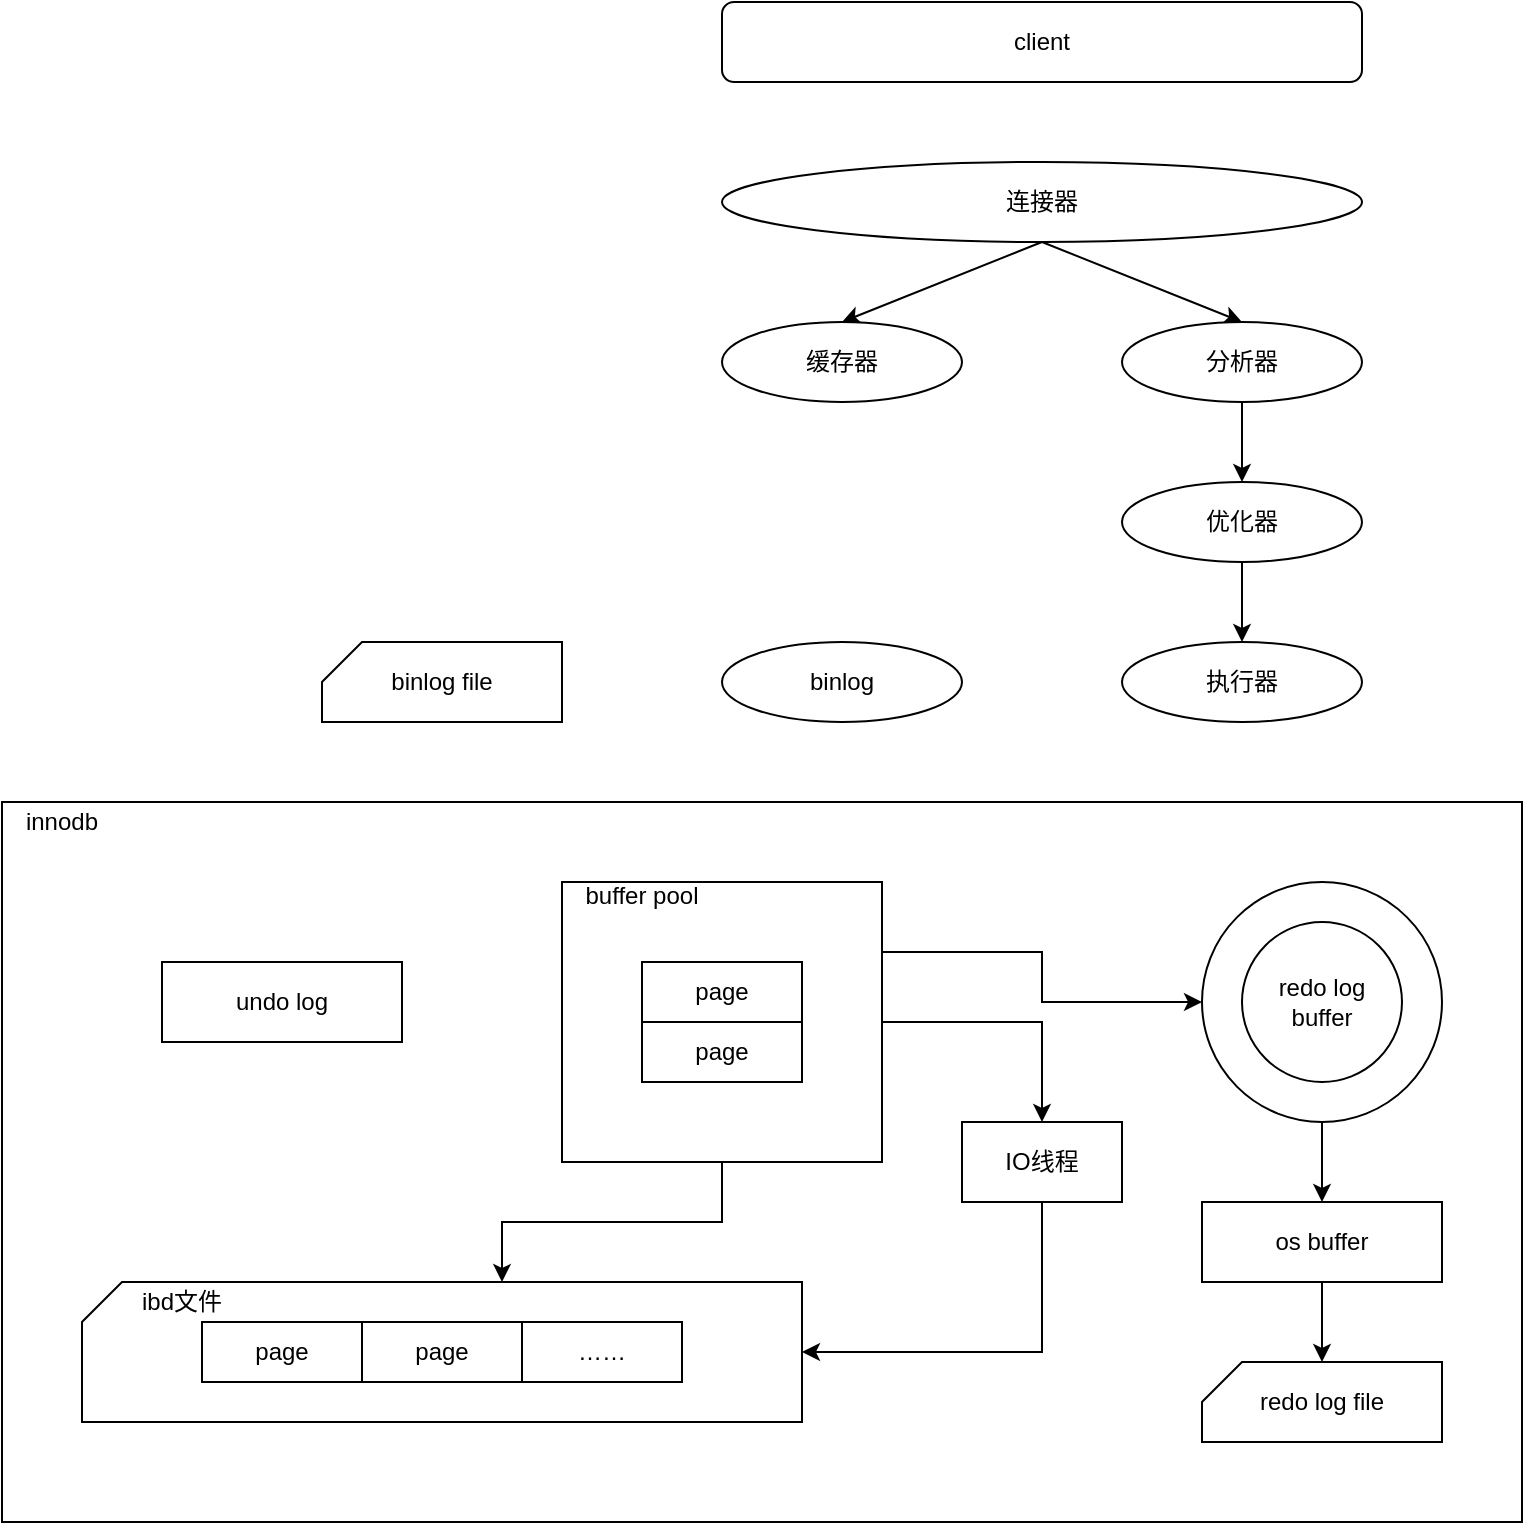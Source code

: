 <mxfile version="21.1.2" type="github">
  <diagram name="第 1 页" id="cvdSD4xb5V-yH7P-Ozbu">
    <mxGraphModel dx="954" dy="648" grid="1" gridSize="10" guides="1" tooltips="1" connect="1" arrows="1" fold="1" page="1" pageScale="1" pageWidth="827" pageHeight="1169" math="0" shadow="0">
      <root>
        <mxCell id="0" />
        <mxCell id="1" parent="0" />
        <mxCell id="23KTSPE663GcMhlE3tkL-21" value="" style="rounded=0;whiteSpace=wrap;html=1;fillColor=none;" vertex="1" parent="1">
          <mxGeometry x="40" y="560" width="760" height="360" as="geometry" />
        </mxCell>
        <mxCell id="23KTSPE663GcMhlE3tkL-24" value="" style="group" vertex="1" connectable="0" parent="1">
          <mxGeometry x="320" y="600" width="160" height="140" as="geometry" />
        </mxCell>
        <mxCell id="23KTSPE663GcMhlE3tkL-5" value="" style="rounded=0;whiteSpace=wrap;html=1;fillColor=none;" vertex="1" parent="23KTSPE663GcMhlE3tkL-24">
          <mxGeometry width="160" height="140" as="geometry" />
        </mxCell>
        <mxCell id="23KTSPE663GcMhlE3tkL-20" value="buffer pool" style="rounded=0;whiteSpace=wrap;html=1;strokeColor=none;opacity=0;" vertex="1" parent="23KTSPE663GcMhlE3tkL-24">
          <mxGeometry width="80" height="14" as="geometry" />
        </mxCell>
        <mxCell id="uAEU1pzuEsDEH2Y4MSio-4" value="client" style="rounded=1;whiteSpace=wrap;html=1;" parent="1" vertex="1">
          <mxGeometry x="400" y="160" width="320" height="40" as="geometry" />
        </mxCell>
        <mxCell id="9QZ1MIezG0De3z8L5Tno-6" style="rounded=0;orthogonalLoop=1;jettySize=auto;html=1;exitX=0.5;exitY=1;exitDx=0;exitDy=0;entryX=0.5;entryY=0;entryDx=0;entryDy=0;" parent="1" source="uAEU1pzuEsDEH2Y4MSio-15" target="uAEU1pzuEsDEH2Y4MSio-16" edge="1">
          <mxGeometry relative="1" as="geometry" />
        </mxCell>
        <mxCell id="9QZ1MIezG0De3z8L5Tno-7" style="rounded=0;orthogonalLoop=1;jettySize=auto;html=1;exitX=0.5;exitY=1;exitDx=0;exitDy=0;entryX=0.5;entryY=0;entryDx=0;entryDy=0;" parent="1" source="uAEU1pzuEsDEH2Y4MSio-15" target="uAEU1pzuEsDEH2Y4MSio-19" edge="1">
          <mxGeometry relative="1" as="geometry" />
        </mxCell>
        <mxCell id="uAEU1pzuEsDEH2Y4MSio-15" value="连接器" style="ellipse;whiteSpace=wrap;html=1;" parent="1" vertex="1">
          <mxGeometry x="400" y="240" width="320" height="40" as="geometry" />
        </mxCell>
        <mxCell id="uAEU1pzuEsDEH2Y4MSio-16" value="缓存器" style="ellipse;whiteSpace=wrap;html=1;" parent="1" vertex="1">
          <mxGeometry x="400" y="320" width="120" height="40" as="geometry" />
        </mxCell>
        <mxCell id="uAEU1pzuEsDEH2Y4MSio-17" value="执行器" style="ellipse;whiteSpace=wrap;html=1;" parent="1" vertex="1">
          <mxGeometry x="600" y="480" width="120" height="40" as="geometry" />
        </mxCell>
        <mxCell id="9QZ1MIezG0De3z8L5Tno-5" style="edgeStyle=orthogonalEdgeStyle;rounded=0;orthogonalLoop=1;jettySize=auto;html=1;exitX=0.5;exitY=1;exitDx=0;exitDy=0;entryX=0.5;entryY=0;entryDx=0;entryDy=0;" parent="1" source="uAEU1pzuEsDEH2Y4MSio-18" target="uAEU1pzuEsDEH2Y4MSio-17" edge="1">
          <mxGeometry relative="1" as="geometry" />
        </mxCell>
        <mxCell id="uAEU1pzuEsDEH2Y4MSio-18" value="优化器" style="ellipse;whiteSpace=wrap;html=1;" parent="1" vertex="1">
          <mxGeometry x="600" y="400" width="120" height="40" as="geometry" />
        </mxCell>
        <mxCell id="9QZ1MIezG0De3z8L5Tno-4" style="edgeStyle=orthogonalEdgeStyle;rounded=0;orthogonalLoop=1;jettySize=auto;html=1;exitX=0.5;exitY=1;exitDx=0;exitDy=0;entryX=0.5;entryY=0;entryDx=0;entryDy=0;" parent="1" source="uAEU1pzuEsDEH2Y4MSio-19" target="uAEU1pzuEsDEH2Y4MSio-18" edge="1">
          <mxGeometry relative="1" as="geometry" />
        </mxCell>
        <mxCell id="uAEU1pzuEsDEH2Y4MSio-19" value="分析器" style="ellipse;whiteSpace=wrap;html=1;" parent="1" vertex="1">
          <mxGeometry x="600" y="320" width="120" height="40" as="geometry" />
        </mxCell>
        <mxCell id="23KTSPE663GcMhlE3tkL-2" value="binlog" style="ellipse;whiteSpace=wrap;html=1;" vertex="1" parent="1">
          <mxGeometry x="400" y="480" width="120" height="40" as="geometry" />
        </mxCell>
        <mxCell id="23KTSPE663GcMhlE3tkL-4" value="binlog file" style="shape=card;whiteSpace=wrap;html=1;size=20;" vertex="1" parent="1">
          <mxGeometry x="200" y="480" width="120" height="40" as="geometry" />
        </mxCell>
        <mxCell id="23KTSPE663GcMhlE3tkL-32" style="edgeStyle=orthogonalEdgeStyle;rounded=0;orthogonalLoop=1;jettySize=auto;html=1;exitX=0.5;exitY=1;exitDx=0;exitDy=0;entryX=0.5;entryY=0;entryDx=0;entryDy=0;" edge="1" parent="1" source="23KTSPE663GcMhlE3tkL-8" target="23KTSPE663GcMhlE3tkL-10">
          <mxGeometry relative="1" as="geometry" />
        </mxCell>
        <mxCell id="23KTSPE663GcMhlE3tkL-8" value="" style="ellipse;whiteSpace=wrap;html=1;aspect=fixed;" vertex="1" parent="1">
          <mxGeometry x="640" y="600" width="120" height="120" as="geometry" />
        </mxCell>
        <mxCell id="23KTSPE663GcMhlE3tkL-9" value="redo log&lt;br&gt;buffer" style="ellipse;whiteSpace=wrap;html=1;aspect=fixed;" vertex="1" parent="1">
          <mxGeometry x="660" y="620" width="80" height="80" as="geometry" />
        </mxCell>
        <mxCell id="23KTSPE663GcMhlE3tkL-33" style="edgeStyle=orthogonalEdgeStyle;rounded=0;orthogonalLoop=1;jettySize=auto;html=1;exitX=0.5;exitY=1;exitDx=0;exitDy=0;entryX=0.5;entryY=0;entryDx=0;entryDy=0;entryPerimeter=0;" edge="1" parent="1" source="23KTSPE663GcMhlE3tkL-10" target="23KTSPE663GcMhlE3tkL-12">
          <mxGeometry relative="1" as="geometry" />
        </mxCell>
        <mxCell id="23KTSPE663GcMhlE3tkL-10" value="os buffer" style="rounded=0;whiteSpace=wrap;html=1;" vertex="1" parent="1">
          <mxGeometry x="640" y="760" width="120" height="40" as="geometry" />
        </mxCell>
        <mxCell id="23KTSPE663GcMhlE3tkL-12" value="redo log file" style="shape=card;whiteSpace=wrap;html=1;size=20;" vertex="1" parent="1">
          <mxGeometry x="640" y="840" width="120" height="40" as="geometry" />
        </mxCell>
        <mxCell id="23KTSPE663GcMhlE3tkL-26" style="edgeStyle=orthogonalEdgeStyle;rounded=0;orthogonalLoop=1;jettySize=auto;html=1;exitX=0.5;exitY=1;exitDx=0;exitDy=0;entryX=0;entryY=0;entryDx=210;entryDy=0;entryPerimeter=0;" edge="1" parent="1" source="23KTSPE663GcMhlE3tkL-5" target="23KTSPE663GcMhlE3tkL-13">
          <mxGeometry relative="1" as="geometry" />
        </mxCell>
        <mxCell id="23KTSPE663GcMhlE3tkL-29" style="edgeStyle=orthogonalEdgeStyle;rounded=0;orthogonalLoop=1;jettySize=auto;html=1;exitX=1;exitY=0.5;exitDx=0;exitDy=0;entryX=0.5;entryY=0;entryDx=0;entryDy=0;" edge="1" parent="1" source="23KTSPE663GcMhlE3tkL-5" target="23KTSPE663GcMhlE3tkL-28">
          <mxGeometry relative="1" as="geometry" />
        </mxCell>
        <mxCell id="23KTSPE663GcMhlE3tkL-31" style="edgeStyle=orthogonalEdgeStyle;rounded=0;orthogonalLoop=1;jettySize=auto;html=1;exitX=1;exitY=0.25;exitDx=0;exitDy=0;entryX=0;entryY=0.5;entryDx=0;entryDy=0;" edge="1" parent="1" source="23KTSPE663GcMhlE3tkL-5" target="23KTSPE663GcMhlE3tkL-8">
          <mxGeometry relative="1" as="geometry" />
        </mxCell>
        <mxCell id="23KTSPE663GcMhlE3tkL-22" value="innodb" style="rounded=0;whiteSpace=wrap;html=1;strokeColor=none;opacity=0;" vertex="1" parent="1">
          <mxGeometry x="40" y="560" width="60" height="20" as="geometry" />
        </mxCell>
        <mxCell id="23KTSPE663GcMhlE3tkL-6" value="page" style="rounded=0;whiteSpace=wrap;html=1;" vertex="1" parent="1">
          <mxGeometry x="360" y="640" width="80" height="30" as="geometry" />
        </mxCell>
        <mxCell id="23KTSPE663GcMhlE3tkL-7" value="page" style="rounded=0;whiteSpace=wrap;html=1;" vertex="1" parent="1">
          <mxGeometry x="360" y="670" width="80" height="30" as="geometry" />
        </mxCell>
        <mxCell id="23KTSPE663GcMhlE3tkL-18" value="undo log" style="rounded=0;whiteSpace=wrap;html=1;" vertex="1" parent="1">
          <mxGeometry x="120" y="640" width="120" height="40" as="geometry" />
        </mxCell>
        <mxCell id="23KTSPE663GcMhlE3tkL-30" style="edgeStyle=orthogonalEdgeStyle;rounded=0;orthogonalLoop=1;jettySize=auto;html=1;exitX=0.5;exitY=1;exitDx=0;exitDy=0;entryX=1;entryY=0.5;entryDx=0;entryDy=0;entryPerimeter=0;" edge="1" parent="1" source="23KTSPE663GcMhlE3tkL-28" target="23KTSPE663GcMhlE3tkL-13">
          <mxGeometry relative="1" as="geometry" />
        </mxCell>
        <mxCell id="23KTSPE663GcMhlE3tkL-28" value="IO线程" style="rounded=0;whiteSpace=wrap;html=1;" vertex="1" parent="1">
          <mxGeometry x="520" y="720" width="80" height="40" as="geometry" />
        </mxCell>
        <mxCell id="23KTSPE663GcMhlE3tkL-16" value="page" style="rounded=0;whiteSpace=wrap;html=1;container=0;" vertex="1" parent="1">
          <mxGeometry x="220" y="820" width="80" height="30" as="geometry" />
        </mxCell>
        <mxCell id="23KTSPE663GcMhlE3tkL-17" value="……" style="rounded=0;whiteSpace=wrap;html=1;container=0;" vertex="1" parent="1">
          <mxGeometry x="300" y="820" width="80" height="30" as="geometry" />
        </mxCell>
        <mxCell id="23KTSPE663GcMhlE3tkL-13" value="" style="shape=card;whiteSpace=wrap;html=1;size=20;fillColor=none;container=0;" vertex="1" parent="1">
          <mxGeometry x="80" y="800" width="360" height="70" as="geometry" />
        </mxCell>
        <mxCell id="23KTSPE663GcMhlE3tkL-19" value="ibd文件" style="rounded=0;whiteSpace=wrap;html=1;strokeColor=none;strokeWidth=0;opacity=0;container=0;" vertex="1" parent="1">
          <mxGeometry x="100" y="800" width="60" height="20" as="geometry" />
        </mxCell>
        <mxCell id="23KTSPE663GcMhlE3tkL-15" value="page" style="rounded=0;whiteSpace=wrap;html=1;container=0;" vertex="1" parent="1">
          <mxGeometry x="140" y="820" width="80" height="30" as="geometry" />
        </mxCell>
      </root>
    </mxGraphModel>
  </diagram>
</mxfile>
